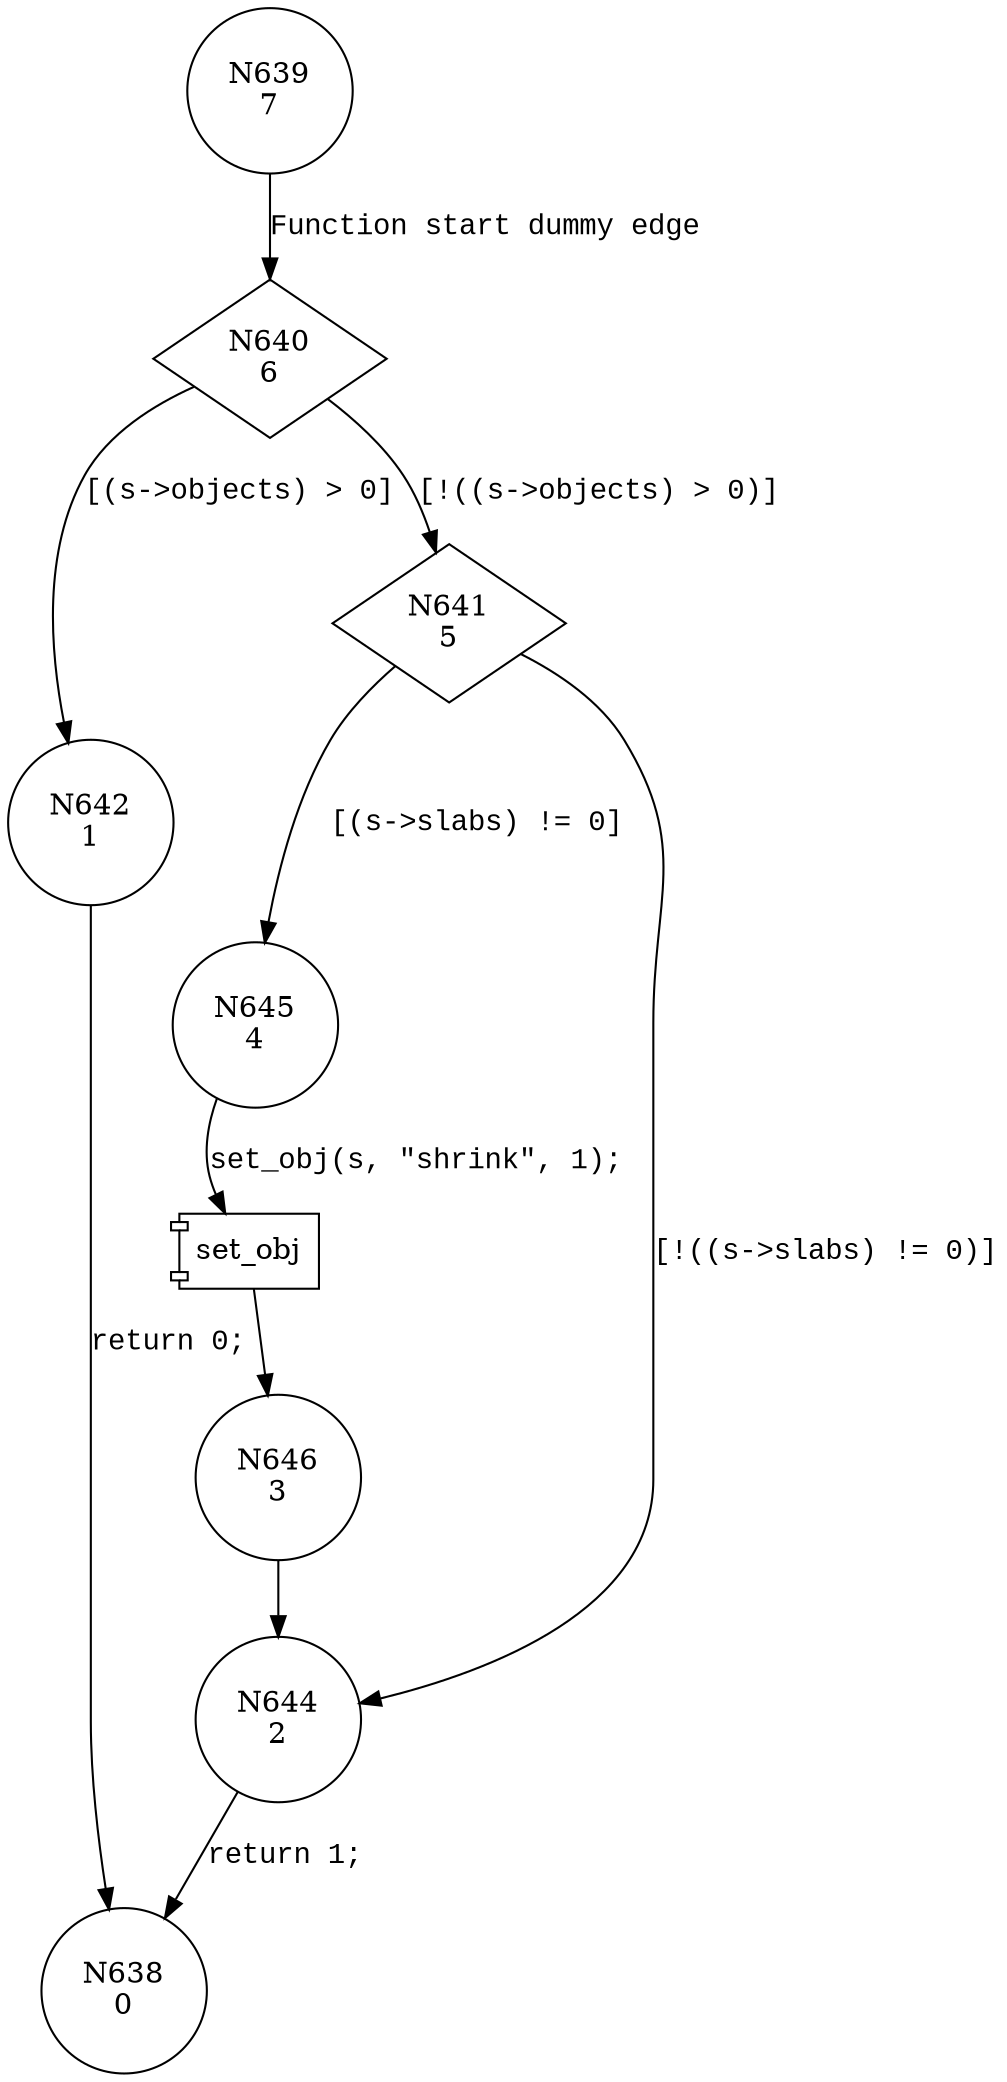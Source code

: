 digraph slab_empty {
639 [shape="circle" label="N639\n7"]
640 [shape="diamond" label="N640\n6"]
642 [shape="circle" label="N642\n1"]
641 [shape="diamond" label="N641\n5"]
645 [shape="circle" label="N645\n4"]
644 [shape="circle" label="N644\n2"]
638 [shape="circle" label="N638\n0"]
646 [shape="circle" label="N646\n3"]
639 -> 640 [label="Function start dummy edge" fontname="Courier New"]
640 -> 642 [label="[(s->objects) > 0]" fontname="Courier New"]
640 -> 641 [label="[!((s->objects) > 0)]" fontname="Courier New"]
641 -> 645 [label="[(s->slabs) != 0]" fontname="Courier New"]
641 -> 644 [label="[!((s->slabs) != 0)]" fontname="Courier New"]
644 -> 638 [label="return 1;" fontname="Courier New"]
100112 [shape="component" label="set_obj"]
645 -> 100112 [label="set_obj(s, \"shrink\", 1);" fontname="Courier New"]
100112 -> 646 [label="" fontname="Courier New"]
642 -> 638 [label="return 0;" fontname="Courier New"]
646 -> 644 [label="" fontname="Courier New"]
}